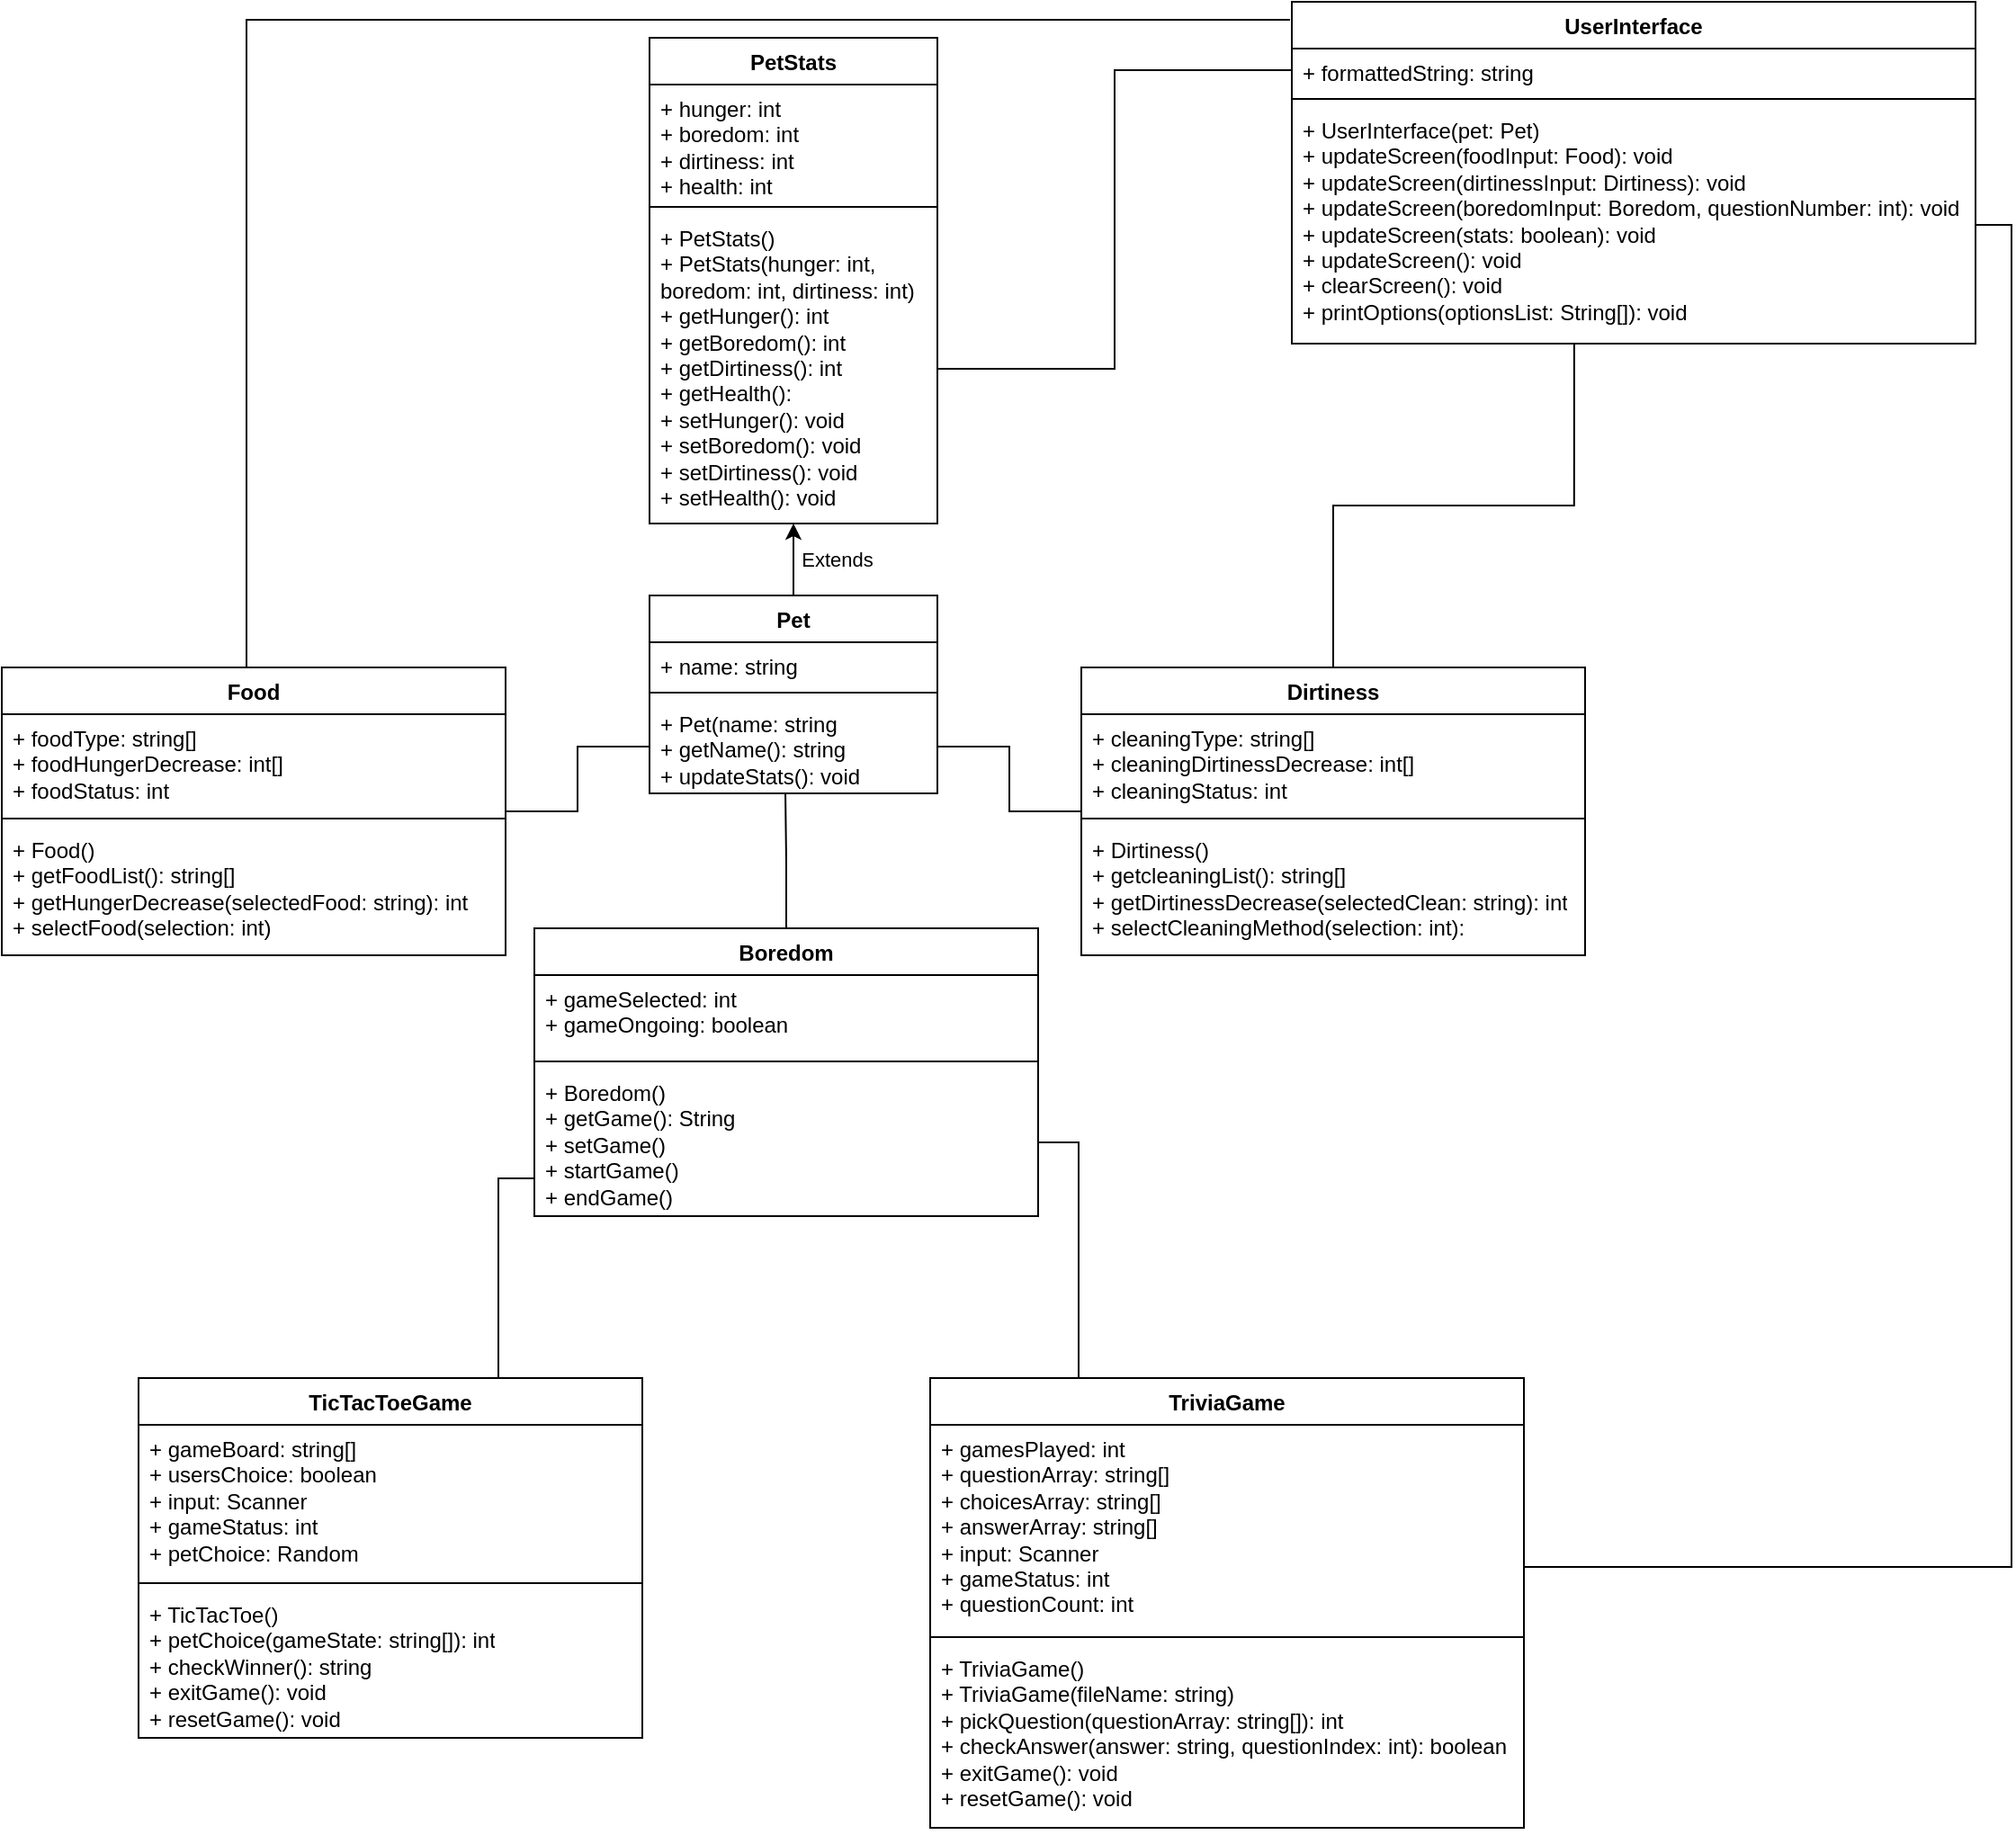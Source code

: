 <mxfile version="26.0.9">
  <diagram id="C5RBs43oDa-KdzZeNtuy" name="Page-1">
    <mxGraphModel dx="1050" dy="621" grid="1" gridSize="10" guides="1" tooltips="1" connect="1" arrows="1" fold="1" page="1" pageScale="1" pageWidth="827" pageHeight="1169" background="light-dark(#FFFFFF,#EDEDED)" math="0" shadow="0">
      <root>
        <mxCell id="WIyWlLk6GJQsqaUBKTNV-0" />
        <mxCell id="WIyWlLk6GJQsqaUBKTNV-1" parent="WIyWlLk6GJQsqaUBKTNV-0" />
        <mxCell id="GLzoOwZDN7FR2L7_pklB-4" value="Pet" style="swimlane;fontStyle=1;align=center;verticalAlign=top;childLayout=stackLayout;horizontal=1;startSize=26;horizontalStack=0;resizeParent=1;resizeParentMax=0;resizeLast=0;collapsible=1;marginBottom=0;whiteSpace=wrap;html=1;" parent="WIyWlLk6GJQsqaUBKTNV-1" vertex="1">
          <mxGeometry x="504" y="370" width="160" height="110" as="geometry" />
        </mxCell>
        <mxCell id="GLzoOwZDN7FR2L7_pklB-5" value="+ name: string" style="text;strokeColor=none;fillColor=none;align=left;verticalAlign=top;spacingLeft=4;spacingRight=4;overflow=hidden;rotatable=0;points=[[0,0.5],[1,0.5]];portConstraint=eastwest;whiteSpace=wrap;html=1;" parent="GLzoOwZDN7FR2L7_pklB-4" vertex="1">
          <mxGeometry y="26" width="160" height="24" as="geometry" />
        </mxCell>
        <mxCell id="GLzoOwZDN7FR2L7_pklB-6" value="" style="line;strokeWidth=1;fillColor=none;align=left;verticalAlign=middle;spacingTop=-1;spacingLeft=3;spacingRight=3;rotatable=0;labelPosition=right;points=[];portConstraint=eastwest;strokeColor=inherit;" parent="GLzoOwZDN7FR2L7_pklB-4" vertex="1">
          <mxGeometry y="50" width="160" height="8" as="geometry" />
        </mxCell>
        <mxCell id="GLzoOwZDN7FR2L7_pklB-7" value="&lt;div&gt;+ Pet(name: string&lt;/div&gt;+ getName(): string&lt;div&gt;&lt;span style=&quot;background-color: transparent; color: light-dark(rgb(0, 0, 0), rgb(255, 255, 255));&quot;&gt;+ updateStats(): void&lt;/span&gt;&lt;span style=&quot;background-color: transparent; color: light-dark(rgb(0, 0, 0), rgb(255, 255, 255));&quot;&gt;&amp;nbsp;&lt;/span&gt;&lt;br&gt;&lt;/div&gt;" style="text;strokeColor=none;fillColor=none;align=left;verticalAlign=top;spacingLeft=4;spacingRight=4;overflow=hidden;rotatable=0;points=[[0,0.5],[1,0.5]];portConstraint=eastwest;whiteSpace=wrap;html=1;" parent="GLzoOwZDN7FR2L7_pklB-4" vertex="1">
          <mxGeometry y="58" width="160" height="52" as="geometry" />
        </mxCell>
        <mxCell id="bQXPKGc5TB-FNTjUY_vJ-18" style="edgeStyle=orthogonalEdgeStyle;rounded=0;orthogonalLoop=1;jettySize=auto;html=1;entryX=0;entryY=0.5;entryDx=0;entryDy=0;endArrow=none;startFill=0;" parent="WIyWlLk6GJQsqaUBKTNV-1" source="GLzoOwZDN7FR2L7_pklB-9" target="GLzoOwZDN7FR2L7_pklB-7" edge="1">
          <mxGeometry relative="1" as="geometry" />
        </mxCell>
        <mxCell id="GLzoOwZDN7FR2L7_pklB-9" value="Food" style="swimlane;fontStyle=1;align=center;verticalAlign=top;childLayout=stackLayout;horizontal=1;startSize=26;horizontalStack=0;resizeParent=1;resizeParentMax=0;resizeLast=0;collapsible=1;marginBottom=0;whiteSpace=wrap;html=1;" parent="WIyWlLk6GJQsqaUBKTNV-1" vertex="1">
          <mxGeometry x="144" y="410" width="280" height="160" as="geometry" />
        </mxCell>
        <mxCell id="GLzoOwZDN7FR2L7_pklB-11" value="+ foodType: string[]&lt;div&gt;+ foodHungerDecrease: int[]&lt;/div&gt;&lt;div&gt;&lt;span style=&quot;background-color: transparent; color: light-dark(rgb(0, 0, 0), rgb(255, 255, 255));&quot;&gt;+ foodStatus: int&lt;/span&gt;&lt;br&gt;&lt;/div&gt;" style="text;strokeColor=none;fillColor=none;align=left;verticalAlign=top;spacingLeft=4;spacingRight=4;overflow=hidden;rotatable=0;points=[[0,0.5],[1,0.5]];portConstraint=eastwest;whiteSpace=wrap;html=1;" parent="GLzoOwZDN7FR2L7_pklB-9" vertex="1">
          <mxGeometry y="26" width="280" height="54" as="geometry" />
        </mxCell>
        <mxCell id="GLzoOwZDN7FR2L7_pklB-12" value="" style="line;strokeWidth=1;fillColor=none;align=left;verticalAlign=middle;spacingTop=-1;spacingLeft=3;spacingRight=3;rotatable=0;labelPosition=right;points=[];portConstraint=eastwest;strokeColor=inherit;" parent="GLzoOwZDN7FR2L7_pklB-9" vertex="1">
          <mxGeometry y="80" width="280" height="8" as="geometry" />
        </mxCell>
        <mxCell id="GLzoOwZDN7FR2L7_pklB-13" value="&lt;div&gt;+ Food()&lt;/div&gt;+ getFoodList(): string[]&lt;div&gt;&lt;span style=&quot;background-color: transparent; color: light-dark(rgb(0, 0, 0), rgb(255, 255, 255));&quot;&gt;+ getHungerDecrease(selectedFood: string): int&lt;/span&gt;&lt;br&gt;&lt;/div&gt;&lt;div&gt;+ selectFood(selection: int)&lt;br&gt;&lt;/div&gt;" style="text;strokeColor=none;fillColor=none;align=left;verticalAlign=top;spacingLeft=4;spacingRight=4;overflow=hidden;rotatable=0;points=[[0,0.5],[1,0.5]];portConstraint=eastwest;whiteSpace=wrap;html=1;" parent="GLzoOwZDN7FR2L7_pklB-9" vertex="1">
          <mxGeometry y="88" width="280" height="72" as="geometry" />
        </mxCell>
        <mxCell id="GLzoOwZDN7FR2L7_pklB-14" value="PetStats" style="swimlane;fontStyle=1;align=center;verticalAlign=top;childLayout=stackLayout;horizontal=1;startSize=26;horizontalStack=0;resizeParent=1;resizeParentMax=0;resizeLast=0;collapsible=1;marginBottom=0;whiteSpace=wrap;html=1;" parent="WIyWlLk6GJQsqaUBKTNV-1" vertex="1">
          <mxGeometry x="504" y="60" width="160" height="270" as="geometry" />
        </mxCell>
        <mxCell id="GLzoOwZDN7FR2L7_pklB-15" value="&lt;div&gt;+ hunger: int&lt;/div&gt;&lt;div&gt;+ boredom: int&lt;/div&gt;&lt;div&gt;+ dirtiness: int&lt;/div&gt;&lt;div&gt;+ health: int&lt;/div&gt;" style="text;strokeColor=none;fillColor=none;align=left;verticalAlign=top;spacingLeft=4;spacingRight=4;overflow=hidden;rotatable=0;points=[[0,0.5],[1,0.5]];portConstraint=eastwest;whiteSpace=wrap;html=1;" parent="GLzoOwZDN7FR2L7_pklB-14" vertex="1">
          <mxGeometry y="26" width="160" height="64" as="geometry" />
        </mxCell>
        <mxCell id="GLzoOwZDN7FR2L7_pklB-16" value="" style="line;strokeWidth=1;fillColor=none;align=left;verticalAlign=middle;spacingTop=-1;spacingLeft=3;spacingRight=3;rotatable=0;labelPosition=right;points=[];portConstraint=eastwest;strokeColor=inherit;" parent="GLzoOwZDN7FR2L7_pklB-14" vertex="1">
          <mxGeometry y="90" width="160" height="8" as="geometry" />
        </mxCell>
        <mxCell id="GLzoOwZDN7FR2L7_pklB-17" value="&lt;div&gt;+ PetStats()&lt;/div&gt;&lt;div&gt;+ PetStats(hunger: int, boredom: int, dirtiness: int)&lt;br&gt;&lt;/div&gt;&lt;div&gt;+ getHunger(): int&lt;/div&gt;&lt;div&gt;+ getBoredom(): int&lt;/div&gt;&lt;div&gt;+ getDirtiness(): int&lt;/div&gt;&lt;div&gt;+ getHealth():&lt;/div&gt;&lt;div&gt;+ setHunger(): void&lt;/div&gt;&lt;div&gt;+ setBoredom(): void&lt;/div&gt;&lt;div&gt;+ setDirtiness(): void&lt;/div&gt;&lt;div&gt;+ setHealth(): void&lt;/div&gt;" style="text;strokeColor=none;fillColor=none;align=left;verticalAlign=top;spacingLeft=4;spacingRight=4;overflow=hidden;rotatable=0;points=[[0,0.5],[1,0.5]];portConstraint=eastwest;whiteSpace=wrap;html=1;" parent="GLzoOwZDN7FR2L7_pklB-14" vertex="1">
          <mxGeometry y="98" width="160" height="172" as="geometry" />
        </mxCell>
        <mxCell id="GLzoOwZDN7FR2L7_pklB-26" value="Extends" style="edgeStyle=orthogonalEdgeStyle;rounded=0;orthogonalLoop=1;jettySize=auto;html=1;entryX=0.5;entryY=1;entryDx=0;entryDy=0;entryPerimeter=0;spacingLeft=47;" parent="WIyWlLk6GJQsqaUBKTNV-1" source="GLzoOwZDN7FR2L7_pklB-4" target="GLzoOwZDN7FR2L7_pklB-17" edge="1">
          <mxGeometry relative="1" as="geometry" />
        </mxCell>
        <mxCell id="0eJ1nHn0sJdGd7YCcq3P-0" value="UserInterface" style="swimlane;fontStyle=1;align=center;verticalAlign=top;childLayout=stackLayout;horizontal=1;startSize=26;horizontalStack=0;resizeParent=1;resizeParentMax=0;resizeLast=0;collapsible=1;marginBottom=0;whiteSpace=wrap;html=1;" parent="WIyWlLk6GJQsqaUBKTNV-1" vertex="1">
          <mxGeometry x="861" y="40" width="380" height="190" as="geometry" />
        </mxCell>
        <mxCell id="0eJ1nHn0sJdGd7YCcq3P-1" value="+ formattedString: string" style="text;strokeColor=none;fillColor=none;align=left;verticalAlign=top;spacingLeft=4;spacingRight=4;overflow=hidden;rotatable=0;points=[[0,0.5],[1,0.5]];portConstraint=eastwest;whiteSpace=wrap;html=1;" parent="0eJ1nHn0sJdGd7YCcq3P-0" vertex="1">
          <mxGeometry y="26" width="380" height="24" as="geometry" />
        </mxCell>
        <mxCell id="0eJ1nHn0sJdGd7YCcq3P-2" value="" style="line;strokeWidth=1;fillColor=none;align=left;verticalAlign=middle;spacingTop=-1;spacingLeft=3;spacingRight=3;rotatable=0;labelPosition=right;points=[];portConstraint=eastwest;strokeColor=inherit;" parent="0eJ1nHn0sJdGd7YCcq3P-0" vertex="1">
          <mxGeometry y="50" width="380" height="8" as="geometry" />
        </mxCell>
        <mxCell id="0eJ1nHn0sJdGd7YCcq3P-3" value="&lt;div&gt;+ UserInterface(pet: Pet)&lt;/div&gt;+ updateScreen(foodInput: Food): void&lt;div&gt;+ updateScreen(dirtinessInput: Dirtiness): void&lt;/div&gt;&lt;div&gt;+ updateScreen(boredomInput: Boredom, questionNumber: int): void&lt;span style=&quot;background-color: transparent; color: light-dark(rgb(0, 0, 0), rgb(255, 255, 255));&quot;&gt;&amp;nbsp;&lt;/span&gt;&lt;/div&gt;&lt;div&gt;&lt;span style=&quot;background-color: transparent; color: light-dark(rgb(0, 0, 0), rgb(255, 255, 255));&quot;&gt;+ updateScreen(stats: boolean): void&amp;nbsp;&lt;/span&gt;&lt;/div&gt;&lt;div&gt;&lt;span style=&quot;background-color: transparent; color: light-dark(rgb(0, 0, 0), rgb(255, 255, 255));&quot;&gt;+ updateScreen(): void&lt;/span&gt;&lt;/div&gt;&lt;div&gt;+ clearScreen(): void&lt;/div&gt;&lt;div&gt;+ printOptions(optionsList: String[]): void&lt;/div&gt;" style="text;strokeColor=none;fillColor=none;align=left;verticalAlign=top;spacingLeft=4;spacingRight=4;overflow=hidden;rotatable=0;points=[[0,0.5],[1,0.5]];portConstraint=eastwest;whiteSpace=wrap;html=1;" parent="0eJ1nHn0sJdGd7YCcq3P-0" vertex="1">
          <mxGeometry y="58" width="380" height="132" as="geometry" />
        </mxCell>
        <mxCell id="bQXPKGc5TB-FNTjUY_vJ-17" style="edgeStyle=orthogonalEdgeStyle;rounded=0;orthogonalLoop=1;jettySize=auto;html=1;entryX=1;entryY=0.5;entryDx=0;entryDy=0;endArrow=none;startFill=0;" parent="WIyWlLk6GJQsqaUBKTNV-1" source="0eJ1nHn0sJdGd7YCcq3P-5" target="GLzoOwZDN7FR2L7_pklB-7" edge="1">
          <mxGeometry relative="1" as="geometry" />
        </mxCell>
        <mxCell id="0eJ1nHn0sJdGd7YCcq3P-5" value="Dirtiness" style="swimlane;fontStyle=1;align=center;verticalAlign=top;childLayout=stackLayout;horizontal=1;startSize=26;horizontalStack=0;resizeParent=1;resizeParentMax=0;resizeLast=0;collapsible=1;marginBottom=0;whiteSpace=wrap;html=1;" parent="WIyWlLk6GJQsqaUBKTNV-1" vertex="1">
          <mxGeometry x="744" y="410" width="280" height="160" as="geometry" />
        </mxCell>
        <mxCell id="0eJ1nHn0sJdGd7YCcq3P-6" value="+ cleaningType: string[]&lt;div&gt;+ cleaningDirtinessDecrease: int[]&lt;/div&gt;&lt;div&gt;+ cleaningStatus: int&lt;/div&gt;&lt;div&gt;&lt;br&gt;&lt;/div&gt;" style="text;strokeColor=none;fillColor=none;align=left;verticalAlign=top;spacingLeft=4;spacingRight=4;overflow=hidden;rotatable=0;points=[[0,0.5],[1,0.5]];portConstraint=eastwest;whiteSpace=wrap;html=1;" parent="0eJ1nHn0sJdGd7YCcq3P-5" vertex="1">
          <mxGeometry y="26" width="280" height="54" as="geometry" />
        </mxCell>
        <mxCell id="0eJ1nHn0sJdGd7YCcq3P-7" value="" style="line;strokeWidth=1;fillColor=none;align=left;verticalAlign=middle;spacingTop=-1;spacingLeft=3;spacingRight=3;rotatable=0;labelPosition=right;points=[];portConstraint=eastwest;strokeColor=inherit;" parent="0eJ1nHn0sJdGd7YCcq3P-5" vertex="1">
          <mxGeometry y="80" width="280" height="8" as="geometry" />
        </mxCell>
        <mxCell id="0eJ1nHn0sJdGd7YCcq3P-8" value="&lt;div&gt;+ Dirtiness()&lt;/div&gt;&lt;div&gt;+ getcleaningList(): string[]&lt;/div&gt;&lt;div&gt;+ getDirtinessDecrease(selectedClean: string): int&lt;/div&gt;&lt;div&gt;+ selectCleaningMethod(selection: int):&amp;nbsp;&lt;/div&gt;" style="text;strokeColor=none;fillColor=none;align=left;verticalAlign=top;spacingLeft=4;spacingRight=4;overflow=hidden;rotatable=0;points=[[0,0.5],[1,0.5]];portConstraint=eastwest;whiteSpace=wrap;html=1;" parent="0eJ1nHn0sJdGd7YCcq3P-5" vertex="1">
          <mxGeometry y="88" width="280" height="72" as="geometry" />
        </mxCell>
        <mxCell id="0eJ1nHn0sJdGd7YCcq3P-9" value="Boredom" style="swimlane;fontStyle=1;align=center;verticalAlign=top;childLayout=stackLayout;horizontal=1;startSize=26;horizontalStack=0;resizeParent=1;resizeParentMax=0;resizeLast=0;collapsible=1;marginBottom=0;whiteSpace=wrap;html=1;" parent="WIyWlLk6GJQsqaUBKTNV-1" vertex="1">
          <mxGeometry x="440" y="555" width="280" height="160" as="geometry" />
        </mxCell>
        <mxCell id="0eJ1nHn0sJdGd7YCcq3P-10" value="+ gameSelected: int&lt;div&gt;+ gameOngoing: boolean&lt;/div&gt;" style="text;strokeColor=none;fillColor=none;align=left;verticalAlign=top;spacingLeft=4;spacingRight=4;overflow=hidden;rotatable=0;points=[[0,0.5],[1,0.5]];portConstraint=eastwest;whiteSpace=wrap;html=1;" parent="0eJ1nHn0sJdGd7YCcq3P-9" vertex="1">
          <mxGeometry y="26" width="280" height="44" as="geometry" />
        </mxCell>
        <mxCell id="0eJ1nHn0sJdGd7YCcq3P-11" value="" style="line;strokeWidth=1;fillColor=none;align=left;verticalAlign=middle;spacingTop=-1;spacingLeft=3;spacingRight=3;rotatable=0;labelPosition=right;points=[];portConstraint=eastwest;strokeColor=inherit;" parent="0eJ1nHn0sJdGd7YCcq3P-9" vertex="1">
          <mxGeometry y="70" width="280" height="8" as="geometry" />
        </mxCell>
        <mxCell id="0eJ1nHn0sJdGd7YCcq3P-12" value="+ Boredom()&lt;div&gt;+ getGame(): String&lt;/div&gt;&lt;div&gt;+ setGame()&lt;/div&gt;&lt;div&gt;+ startGame()&lt;/div&gt;&lt;div&gt;+ endGame()&lt;/div&gt;" style="text;strokeColor=none;fillColor=none;align=left;verticalAlign=top;spacingLeft=4;spacingRight=4;overflow=hidden;rotatable=0;points=[[0,0.5],[1,0.5]];portConstraint=eastwest;whiteSpace=wrap;html=1;" parent="0eJ1nHn0sJdGd7YCcq3P-9" vertex="1">
          <mxGeometry y="78" width="280" height="82" as="geometry" />
        </mxCell>
        <mxCell id="bQXPKGc5TB-FNTjUY_vJ-8" style="edgeStyle=orthogonalEdgeStyle;rounded=0;orthogonalLoop=1;jettySize=auto;html=1;exitX=0.75;exitY=0;exitDx=0;exitDy=0;strokeColor=default;strokeWidth=1;endArrow=none;startFill=0;" parent="WIyWlLk6GJQsqaUBKTNV-1" source="0eJ1nHn0sJdGd7YCcq3P-13" target="0eJ1nHn0sJdGd7YCcq3P-12" edge="1">
          <mxGeometry relative="1" as="geometry">
            <Array as="points">
              <mxPoint x="420" y="805" />
              <mxPoint x="420" y="694" />
            </Array>
          </mxGeometry>
        </mxCell>
        <mxCell id="0eJ1nHn0sJdGd7YCcq3P-13" value="TicTacToeGame" style="swimlane;fontStyle=1;align=center;verticalAlign=top;childLayout=stackLayout;horizontal=1;startSize=26;horizontalStack=0;resizeParent=1;resizeParentMax=0;resizeLast=0;collapsible=1;marginBottom=0;whiteSpace=wrap;html=1;" parent="WIyWlLk6GJQsqaUBKTNV-1" vertex="1">
          <mxGeometry x="220" y="805" width="280" height="200" as="geometry" />
        </mxCell>
        <mxCell id="0eJ1nHn0sJdGd7YCcq3P-14" value="+ gameBoard: string[]&lt;div&gt;+ usersChoice: boolean&lt;/div&gt;&lt;div&gt;+ input: Scanner&lt;/div&gt;&lt;div&gt;+ gameStatus: int&lt;/div&gt;&lt;div&gt;+ petChoice: Random&lt;/div&gt;" style="text;strokeColor=none;fillColor=none;align=left;verticalAlign=top;spacingLeft=4;spacingRight=4;overflow=hidden;rotatable=0;points=[[0,0.5],[1,0.5]];portConstraint=eastwest;whiteSpace=wrap;html=1;" parent="0eJ1nHn0sJdGd7YCcq3P-13" vertex="1">
          <mxGeometry y="26" width="280" height="84" as="geometry" />
        </mxCell>
        <mxCell id="0eJ1nHn0sJdGd7YCcq3P-15" value="" style="line;strokeWidth=1;fillColor=none;align=left;verticalAlign=middle;spacingTop=-1;spacingLeft=3;spacingRight=3;rotatable=0;labelPosition=right;points=[];portConstraint=eastwest;strokeColor=inherit;" parent="0eJ1nHn0sJdGd7YCcq3P-13" vertex="1">
          <mxGeometry y="110" width="280" height="8" as="geometry" />
        </mxCell>
        <mxCell id="0eJ1nHn0sJdGd7YCcq3P-16" value="&lt;div&gt;+ TicTacToe()&lt;/div&gt;&lt;div&gt;+ petChoice(gameState: string[]): int&lt;/div&gt;&lt;div&gt;+ checkWinner(): string&lt;/div&gt;&lt;div&gt;+ exitGame(): void&lt;/div&gt;&lt;div&gt;+ resetGame(): void&lt;/div&gt;" style="text;strokeColor=none;fillColor=none;align=left;verticalAlign=top;spacingLeft=4;spacingRight=4;overflow=hidden;rotatable=0;points=[[0,0.5],[1,0.5]];portConstraint=eastwest;whiteSpace=wrap;html=1;" parent="0eJ1nHn0sJdGd7YCcq3P-13" vertex="1">
          <mxGeometry y="118" width="280" height="82" as="geometry" />
        </mxCell>
        <mxCell id="0eJ1nHn0sJdGd7YCcq3P-17" value="TriviaGame" style="swimlane;fontStyle=1;align=center;verticalAlign=top;childLayout=stackLayout;horizontal=1;startSize=26;horizontalStack=0;resizeParent=1;resizeParentMax=0;resizeLast=0;collapsible=1;marginBottom=0;whiteSpace=wrap;html=1;" parent="WIyWlLk6GJQsqaUBKTNV-1" vertex="1">
          <mxGeometry x="660" y="805" width="330" height="250" as="geometry" />
        </mxCell>
        <mxCell id="0eJ1nHn0sJdGd7YCcq3P-18" value="+ gamesPlayed: int&lt;div&gt;+ questionArray: string[]&lt;/div&gt;&lt;div&gt;+ choicesArray: string[]&lt;/div&gt;&lt;div&gt;&lt;span style=&quot;background-color: transparent; color: light-dark(rgb(0, 0, 0), rgb(255, 255, 255));&quot;&gt;+ answerArray: string[]&lt;/span&gt;&lt;br&gt;&lt;/div&gt;&lt;div&gt;+ input: Scanner&lt;/div&gt;&lt;div&gt;+ gameStatus: int&lt;/div&gt;&lt;div&gt;+ questionCount: int&lt;/div&gt;" style="text;strokeColor=none;fillColor=none;align=left;verticalAlign=top;spacingLeft=4;spacingRight=4;overflow=hidden;rotatable=0;points=[[0,0.5],[1,0.5]];portConstraint=eastwest;whiteSpace=wrap;html=1;" parent="0eJ1nHn0sJdGd7YCcq3P-17" vertex="1">
          <mxGeometry y="26" width="330" height="114" as="geometry" />
        </mxCell>
        <mxCell id="0eJ1nHn0sJdGd7YCcq3P-19" value="" style="line;strokeWidth=1;fillColor=none;align=left;verticalAlign=middle;spacingTop=-1;spacingLeft=3;spacingRight=3;rotatable=0;labelPosition=right;points=[];portConstraint=eastwest;strokeColor=inherit;" parent="0eJ1nHn0sJdGd7YCcq3P-17" vertex="1">
          <mxGeometry y="140" width="330" height="8" as="geometry" />
        </mxCell>
        <mxCell id="0eJ1nHn0sJdGd7YCcq3P-20" value="&lt;div&gt;+ TriviaGame()&lt;/div&gt;&lt;div&gt;+ TriviaGame(fileName: string)&lt;/div&gt;&lt;div&gt;+ pickQuestion(questionArray: string[]): int&lt;/div&gt;&lt;div&gt;+ checkAnswer(answer: string, questionIndex: int): boolean&lt;/div&gt;&lt;div&gt;+ exitGame(): void&lt;/div&gt;&lt;div&gt;+ resetGame(): void&lt;/div&gt;" style="text;strokeColor=none;fillColor=none;align=left;verticalAlign=top;spacingLeft=4;spacingRight=4;overflow=hidden;rotatable=0;points=[[0,0.5],[1,0.5]];portConstraint=eastwest;whiteSpace=wrap;html=1;" parent="0eJ1nHn0sJdGd7YCcq3P-17" vertex="1">
          <mxGeometry y="148" width="330" height="102" as="geometry" />
        </mxCell>
        <mxCell id="bQXPKGc5TB-FNTjUY_vJ-9" style="edgeStyle=orthogonalEdgeStyle;rounded=0;orthogonalLoop=1;jettySize=auto;html=1;exitX=0.25;exitY=0;exitDx=0;exitDy=0;entryX=1;entryY=0.5;entryDx=0;entryDy=0;endArrow=none;startFill=0;" parent="WIyWlLk6GJQsqaUBKTNV-1" source="0eJ1nHn0sJdGd7YCcq3P-17" target="0eJ1nHn0sJdGd7YCcq3P-12" edge="1">
          <mxGeometry relative="1" as="geometry" />
        </mxCell>
        <mxCell id="bQXPKGc5TB-FNTjUY_vJ-10" style="edgeStyle=orthogonalEdgeStyle;rounded=0;orthogonalLoop=1;jettySize=auto;html=1;exitX=0.5;exitY=0;exitDx=0;exitDy=0;entryX=0.472;entryY=0.999;entryDx=0;entryDy=0;entryPerimeter=0;endArrow=none;startFill=0;" parent="WIyWlLk6GJQsqaUBKTNV-1" source="0eJ1nHn0sJdGd7YCcq3P-9" target="GLzoOwZDN7FR2L7_pklB-7" edge="1">
          <mxGeometry relative="1" as="geometry" />
        </mxCell>
        <mxCell id="bQXPKGc5TB-FNTjUY_vJ-19" style="edgeStyle=orthogonalEdgeStyle;rounded=0;orthogonalLoop=1;jettySize=auto;html=1;entryX=0;entryY=0.5;entryDx=0;entryDy=0;endArrow=none;startFill=0;" parent="WIyWlLk6GJQsqaUBKTNV-1" source="GLzoOwZDN7FR2L7_pklB-17" target="0eJ1nHn0sJdGd7YCcq3P-1" edge="1">
          <mxGeometry relative="1" as="geometry" />
        </mxCell>
        <mxCell id="bQXPKGc5TB-FNTjUY_vJ-20" style="edgeStyle=orthogonalEdgeStyle;rounded=0;orthogonalLoop=1;jettySize=auto;html=1;entryX=0.413;entryY=0.997;entryDx=0;entryDy=0;entryPerimeter=0;endArrow=none;startFill=0;" parent="WIyWlLk6GJQsqaUBKTNV-1" source="0eJ1nHn0sJdGd7YCcq3P-5" target="0eJ1nHn0sJdGd7YCcq3P-3" edge="1">
          <mxGeometry relative="1" as="geometry" />
        </mxCell>
        <mxCell id="bQXPKGc5TB-FNTjUY_vJ-24" style="edgeStyle=orthogonalEdgeStyle;rounded=0;orthogonalLoop=1;jettySize=auto;html=1;entryX=1;entryY=0.5;entryDx=0;entryDy=0;endArrow=none;startFill=0;" parent="WIyWlLk6GJQsqaUBKTNV-1" target="0eJ1nHn0sJdGd7YCcq3P-3" edge="1">
          <mxGeometry relative="1" as="geometry">
            <mxPoint x="990" y="910" as="sourcePoint" />
            <Array as="points">
              <mxPoint x="1261" y="910" />
              <mxPoint x="1261" y="164" />
            </Array>
          </mxGeometry>
        </mxCell>
        <mxCell id="bQXPKGc5TB-FNTjUY_vJ-28" style="edgeStyle=orthogonalEdgeStyle;rounded=0;orthogonalLoop=1;jettySize=auto;html=1;endArrow=none;startFill=0;" parent="WIyWlLk6GJQsqaUBKTNV-1" source="GLzoOwZDN7FR2L7_pklB-9" edge="1">
          <mxGeometry relative="1" as="geometry">
            <mxPoint x="860" y="50" as="targetPoint" />
            <Array as="points">
              <mxPoint x="280" y="50" />
            </Array>
          </mxGeometry>
        </mxCell>
      </root>
    </mxGraphModel>
  </diagram>
</mxfile>
